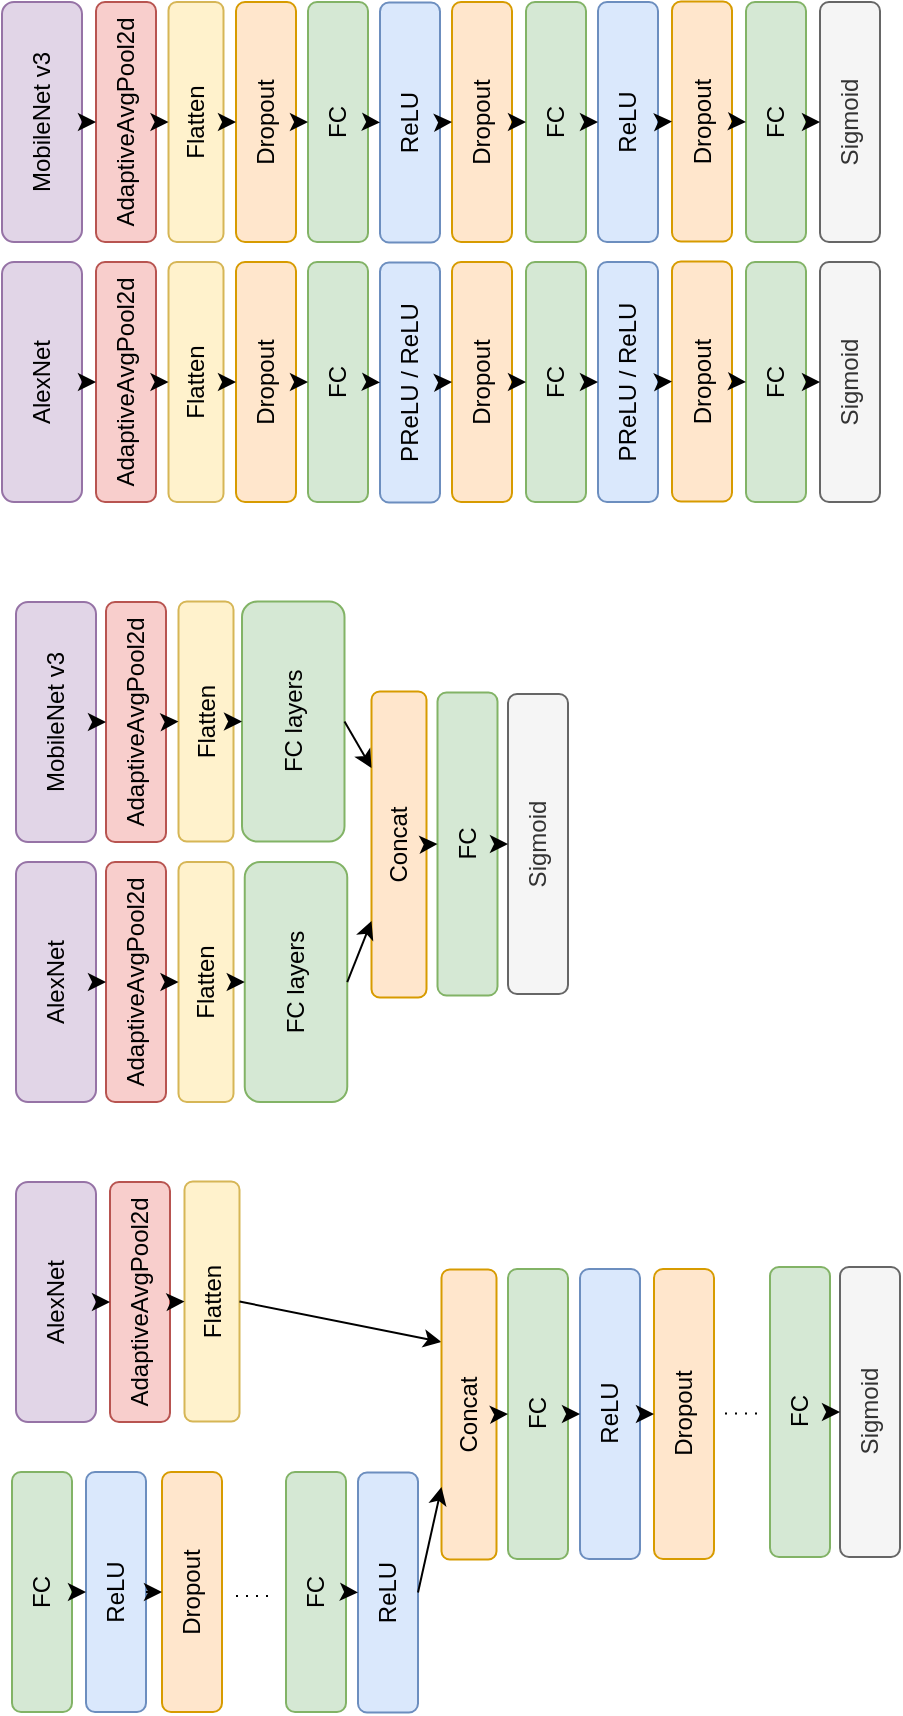<mxfile version="25.0.1">
  <diagram name="1 oldal" id="D36yo0tbsTn_moWkdzPL">
    <mxGraphModel dx="2120" dy="1240" grid="1" gridSize="10" guides="1" tooltips="1" connect="1" arrows="1" fold="1" page="1" pageScale="1" pageWidth="827" pageHeight="1169" math="0" shadow="0">
      <root>
        <mxCell id="0" />
        <mxCell id="1" parent="0" />
        <mxCell id="MkpBGzfgruyT9yCxTCWD-1" value="AlexNet" style="rounded=1;whiteSpace=wrap;html=1;rotation=-90;fillColor=#e1d5e7;strokeColor=#9673a6;" parent="1" vertex="1">
          <mxGeometry x="113" y="280" width="120" height="40" as="geometry" />
        </mxCell>
        <mxCell id="MkpBGzfgruyT9yCxTCWD-2" value="FC" style="rounded=1;whiteSpace=wrap;html=1;rotation=-90;fillColor=#d5e8d4;strokeColor=#82b366;" parent="1" vertex="1">
          <mxGeometry x="261" y="285" width="120" height="30" as="geometry" />
        </mxCell>
        <mxCell id="MkpBGzfgruyT9yCxTCWD-3" value="PReLU / ReLU" style="rounded=1;whiteSpace=wrap;html=1;rotation=-90;fillColor=#dae8fc;strokeColor=#6c8ebf;" parent="1" vertex="1">
          <mxGeometry x="297" y="285.25" width="120" height="30" as="geometry" />
        </mxCell>
        <mxCell id="MkpBGzfgruyT9yCxTCWD-4" value="Flatten" style="rounded=1;whiteSpace=wrap;html=1;rotation=-90;fillColor=#fff2cc;strokeColor=#d6b656;" parent="1" vertex="1">
          <mxGeometry x="190" y="286.25" width="120" height="27.5" as="geometry" />
        </mxCell>
        <mxCell id="MkpBGzfgruyT9yCxTCWD-5" value="FC" style="rounded=1;whiteSpace=wrap;html=1;rotation=-90;fillColor=#d5e8d4;strokeColor=#82b366;" parent="1" vertex="1">
          <mxGeometry x="370" y="285" width="120" height="30" as="geometry" />
        </mxCell>
        <mxCell id="MkpBGzfgruyT9yCxTCWD-7" value="PReLU / ReLU" style="rounded=1;whiteSpace=wrap;html=1;rotation=-90;fillColor=#dae8fc;strokeColor=#6c8ebf;" parent="1" vertex="1">
          <mxGeometry x="406" y="285" width="120" height="30" as="geometry" />
        </mxCell>
        <mxCell id="MkpBGzfgruyT9yCxTCWD-8" value="Dropout" style="rounded=1;whiteSpace=wrap;html=1;rotation=-90;fillColor=#ffe6cc;strokeColor=#d79b00;" parent="1" vertex="1">
          <mxGeometry x="225" y="285" width="120" height="30" as="geometry" />
        </mxCell>
        <mxCell id="MkpBGzfgruyT9yCxTCWD-9" value="Dropout" style="rounded=1;whiteSpace=wrap;html=1;rotation=-90;fillColor=#ffe6cc;strokeColor=#d79b00;" parent="1" vertex="1">
          <mxGeometry x="333" y="285" width="120" height="30" as="geometry" />
        </mxCell>
        <mxCell id="MkpBGzfgruyT9yCxTCWD-10" value="Dropout" style="rounded=1;whiteSpace=wrap;html=1;rotation=-90;fillColor=#ffe6cc;strokeColor=#d79b00;" parent="1" vertex="1">
          <mxGeometry x="443" y="284.75" width="120" height="30" as="geometry" />
        </mxCell>
        <mxCell id="MkpBGzfgruyT9yCxTCWD-11" value="AdaptiveAvgPool2d" style="rounded=1;whiteSpace=wrap;html=1;rotation=-90;fillColor=#f8cecc;strokeColor=#b85450;" parent="1" vertex="1">
          <mxGeometry x="155" y="285" width="120" height="30" as="geometry" />
        </mxCell>
        <mxCell id="MkpBGzfgruyT9yCxTCWD-12" value="FC" style="rounded=1;whiteSpace=wrap;html=1;rotation=-90;fillColor=#d5e8d4;strokeColor=#82b366;" parent="1" vertex="1">
          <mxGeometry x="480" y="285" width="120" height="30" as="geometry" />
        </mxCell>
        <mxCell id="MkpBGzfgruyT9yCxTCWD-13" value="" style="endArrow=classic;html=1;rounded=0;exitX=0.5;exitY=1;exitDx=0;exitDy=0;entryX=0.5;entryY=0;entryDx=0;entryDy=0;" parent="1" source="MkpBGzfgruyT9yCxTCWD-1" target="MkpBGzfgruyT9yCxTCWD-11" edge="1">
          <mxGeometry width="50" height="50" relative="1" as="geometry">
            <mxPoint x="390" y="270" as="sourcePoint" />
            <mxPoint x="440" y="220" as="targetPoint" />
          </mxGeometry>
        </mxCell>
        <mxCell id="MkpBGzfgruyT9yCxTCWD-14" value="" style="endArrow=classic;html=1;rounded=0;exitX=0.5;exitY=1;exitDx=0;exitDy=0;entryX=0.5;entryY=0;entryDx=0;entryDy=0;" parent="1" source="MkpBGzfgruyT9yCxTCWD-11" target="MkpBGzfgruyT9yCxTCWD-4" edge="1">
          <mxGeometry width="50" height="50" relative="1" as="geometry">
            <mxPoint x="390" y="270" as="sourcePoint" />
            <mxPoint x="440" y="220" as="targetPoint" />
          </mxGeometry>
        </mxCell>
        <mxCell id="MkpBGzfgruyT9yCxTCWD-15" value="" style="endArrow=classic;html=1;rounded=0;exitX=0.5;exitY=1;exitDx=0;exitDy=0;entryX=0.5;entryY=0;entryDx=0;entryDy=0;" parent="1" source="MkpBGzfgruyT9yCxTCWD-4" target="MkpBGzfgruyT9yCxTCWD-8" edge="1">
          <mxGeometry width="50" height="50" relative="1" as="geometry">
            <mxPoint x="390" y="270" as="sourcePoint" />
            <mxPoint x="440" y="220" as="targetPoint" />
          </mxGeometry>
        </mxCell>
        <mxCell id="MkpBGzfgruyT9yCxTCWD-16" value="" style="endArrow=classic;html=1;rounded=0;exitX=0.5;exitY=1;exitDx=0;exitDy=0;entryX=0.5;entryY=0;entryDx=0;entryDy=0;" parent="1" source="MkpBGzfgruyT9yCxTCWD-8" target="MkpBGzfgruyT9yCxTCWD-2" edge="1">
          <mxGeometry width="50" height="50" relative="1" as="geometry">
            <mxPoint x="390" y="270" as="sourcePoint" />
            <mxPoint x="440" y="220" as="targetPoint" />
          </mxGeometry>
        </mxCell>
        <mxCell id="MkpBGzfgruyT9yCxTCWD-17" value="" style="endArrow=classic;html=1;rounded=0;entryX=0.5;entryY=0;entryDx=0;entryDy=0;" parent="1" target="MkpBGzfgruyT9yCxTCWD-3" edge="1">
          <mxGeometry width="50" height="50" relative="1" as="geometry">
            <mxPoint x="336" y="300" as="sourcePoint" />
            <mxPoint x="440" y="220" as="targetPoint" />
          </mxGeometry>
        </mxCell>
        <mxCell id="MkpBGzfgruyT9yCxTCWD-18" value="" style="endArrow=classic;html=1;rounded=0;exitX=0.5;exitY=1;exitDx=0;exitDy=0;entryX=0.5;entryY=0;entryDx=0;entryDy=0;" parent="1" source="MkpBGzfgruyT9yCxTCWD-3" target="MkpBGzfgruyT9yCxTCWD-9" edge="1">
          <mxGeometry width="50" height="50" relative="1" as="geometry">
            <mxPoint x="400" y="250" as="sourcePoint" />
            <mxPoint x="450" y="200" as="targetPoint" />
          </mxGeometry>
        </mxCell>
        <mxCell id="MkpBGzfgruyT9yCxTCWD-19" value="" style="endArrow=classic;html=1;rounded=0;exitX=0.5;exitY=1;exitDx=0;exitDy=0;entryX=0.5;entryY=0;entryDx=0;entryDy=0;" parent="1" source="MkpBGzfgruyT9yCxTCWD-9" target="MkpBGzfgruyT9yCxTCWD-5" edge="1">
          <mxGeometry width="50" height="50" relative="1" as="geometry">
            <mxPoint x="400" y="250" as="sourcePoint" />
            <mxPoint x="450" y="200" as="targetPoint" />
          </mxGeometry>
        </mxCell>
        <mxCell id="MkpBGzfgruyT9yCxTCWD-20" value="" style="endArrow=classic;html=1;rounded=0;exitX=0.5;exitY=1;exitDx=0;exitDy=0;entryX=0.5;entryY=0;entryDx=0;entryDy=0;" parent="1" source="MkpBGzfgruyT9yCxTCWD-5" target="MkpBGzfgruyT9yCxTCWD-7" edge="1">
          <mxGeometry width="50" height="50" relative="1" as="geometry">
            <mxPoint x="400" y="250" as="sourcePoint" />
            <mxPoint x="450" y="200" as="targetPoint" />
          </mxGeometry>
        </mxCell>
        <mxCell id="MkpBGzfgruyT9yCxTCWD-21" value="" style="endArrow=classic;html=1;rounded=0;exitX=0.5;exitY=1;exitDx=0;exitDy=0;entryX=0.5;entryY=0;entryDx=0;entryDy=0;" parent="1" source="MkpBGzfgruyT9yCxTCWD-7" target="MkpBGzfgruyT9yCxTCWD-10" edge="1">
          <mxGeometry width="50" height="50" relative="1" as="geometry">
            <mxPoint x="400" y="250" as="sourcePoint" />
            <mxPoint x="450" y="200" as="targetPoint" />
          </mxGeometry>
        </mxCell>
        <mxCell id="MkpBGzfgruyT9yCxTCWD-22" value="" style="endArrow=classic;html=1;rounded=0;exitX=0.5;exitY=1;exitDx=0;exitDy=0;entryX=0.5;entryY=0;entryDx=0;entryDy=0;" parent="1" source="MkpBGzfgruyT9yCxTCWD-10" target="MkpBGzfgruyT9yCxTCWD-12" edge="1">
          <mxGeometry width="50" height="50" relative="1" as="geometry">
            <mxPoint x="400" y="250" as="sourcePoint" />
            <mxPoint x="450" y="200" as="targetPoint" />
          </mxGeometry>
        </mxCell>
        <mxCell id="MkpBGzfgruyT9yCxTCWD-23" value="Sigmoid" style="rounded=1;whiteSpace=wrap;html=1;rotation=-90;fillColor=#f5f5f5;strokeColor=#666666;fontColor=#333333;" parent="1" vertex="1">
          <mxGeometry x="517" y="285" width="120" height="30" as="geometry" />
        </mxCell>
        <mxCell id="MkpBGzfgruyT9yCxTCWD-24" value="" style="endArrow=classic;html=1;rounded=0;exitX=0.5;exitY=1;exitDx=0;exitDy=0;entryX=0.5;entryY=0;entryDx=0;entryDy=0;" parent="1" source="MkpBGzfgruyT9yCxTCWD-12" target="MkpBGzfgruyT9yCxTCWD-23" edge="1">
          <mxGeometry width="50" height="50" relative="1" as="geometry">
            <mxPoint x="340" y="230" as="sourcePoint" />
            <mxPoint x="390" y="180" as="targetPoint" />
          </mxGeometry>
        </mxCell>
        <mxCell id="MkpBGzfgruyT9yCxTCWD-25" value="MobileNet v3" style="rounded=1;whiteSpace=wrap;html=1;rotation=-90;fillColor=#e1d5e7;strokeColor=#9673a6;" parent="1" vertex="1">
          <mxGeometry x="113" y="150" width="120" height="40" as="geometry" />
        </mxCell>
        <mxCell id="MkpBGzfgruyT9yCxTCWD-26" value="FC" style="rounded=1;whiteSpace=wrap;html=1;rotation=-90;fillColor=#d5e8d4;strokeColor=#82b366;" parent="1" vertex="1">
          <mxGeometry x="261" y="155" width="120" height="30" as="geometry" />
        </mxCell>
        <mxCell id="MkpBGzfgruyT9yCxTCWD-27" value="ReLU" style="rounded=1;whiteSpace=wrap;html=1;rotation=-90;fillColor=#dae8fc;strokeColor=#6c8ebf;" parent="1" vertex="1">
          <mxGeometry x="297" y="155.25" width="120" height="30" as="geometry" />
        </mxCell>
        <mxCell id="MkpBGzfgruyT9yCxTCWD-28" value="Flatten" style="rounded=1;whiteSpace=wrap;html=1;rotation=-90;fillColor=#fff2cc;strokeColor=#d6b656;" parent="1" vertex="1">
          <mxGeometry x="190" y="156.25" width="120" height="27.5" as="geometry" />
        </mxCell>
        <mxCell id="MkpBGzfgruyT9yCxTCWD-29" value="FC" style="rounded=1;whiteSpace=wrap;html=1;rotation=-90;fillColor=#d5e8d4;strokeColor=#82b366;" parent="1" vertex="1">
          <mxGeometry x="370" y="155" width="120" height="30" as="geometry" />
        </mxCell>
        <mxCell id="MkpBGzfgruyT9yCxTCWD-30" value="ReLU" style="rounded=1;whiteSpace=wrap;html=1;rotation=-90;fillColor=#dae8fc;strokeColor=#6c8ebf;" parent="1" vertex="1">
          <mxGeometry x="406" y="155" width="120" height="30" as="geometry" />
        </mxCell>
        <mxCell id="MkpBGzfgruyT9yCxTCWD-31" value="Dropout" style="rounded=1;whiteSpace=wrap;html=1;rotation=-90;fillColor=#ffe6cc;strokeColor=#d79b00;" parent="1" vertex="1">
          <mxGeometry x="225" y="155" width="120" height="30" as="geometry" />
        </mxCell>
        <mxCell id="MkpBGzfgruyT9yCxTCWD-32" value="Dropout" style="rounded=1;whiteSpace=wrap;html=1;rotation=-90;fillColor=#ffe6cc;strokeColor=#d79b00;" parent="1" vertex="1">
          <mxGeometry x="333" y="155" width="120" height="30" as="geometry" />
        </mxCell>
        <mxCell id="MkpBGzfgruyT9yCxTCWD-33" value="Dropout" style="rounded=1;whiteSpace=wrap;html=1;rotation=-90;fillColor=#ffe6cc;strokeColor=#d79b00;" parent="1" vertex="1">
          <mxGeometry x="443" y="154.75" width="120" height="30" as="geometry" />
        </mxCell>
        <mxCell id="MkpBGzfgruyT9yCxTCWD-34" value="AdaptiveAvgPool2d" style="rounded=1;whiteSpace=wrap;html=1;rotation=-90;fillColor=#f8cecc;strokeColor=#b85450;" parent="1" vertex="1">
          <mxGeometry x="155" y="155" width="120" height="30" as="geometry" />
        </mxCell>
        <mxCell id="MkpBGzfgruyT9yCxTCWD-35" value="FC" style="rounded=1;whiteSpace=wrap;html=1;rotation=-90;fillColor=#d5e8d4;strokeColor=#82b366;" parent="1" vertex="1">
          <mxGeometry x="480" y="155" width="120" height="30" as="geometry" />
        </mxCell>
        <mxCell id="MkpBGzfgruyT9yCxTCWD-36" value="" style="endArrow=classic;html=1;rounded=0;exitX=0.5;exitY=1;exitDx=0;exitDy=0;entryX=0.5;entryY=0;entryDx=0;entryDy=0;" parent="1" source="MkpBGzfgruyT9yCxTCWD-25" target="MkpBGzfgruyT9yCxTCWD-34" edge="1">
          <mxGeometry width="50" height="50" relative="1" as="geometry">
            <mxPoint x="390" y="140" as="sourcePoint" />
            <mxPoint x="440" y="90" as="targetPoint" />
          </mxGeometry>
        </mxCell>
        <mxCell id="MkpBGzfgruyT9yCxTCWD-37" value="" style="endArrow=classic;html=1;rounded=0;exitX=0.5;exitY=1;exitDx=0;exitDy=0;entryX=0.5;entryY=0;entryDx=0;entryDy=0;" parent="1" source="MkpBGzfgruyT9yCxTCWD-34" target="MkpBGzfgruyT9yCxTCWD-28" edge="1">
          <mxGeometry width="50" height="50" relative="1" as="geometry">
            <mxPoint x="390" y="140" as="sourcePoint" />
            <mxPoint x="440" y="90" as="targetPoint" />
          </mxGeometry>
        </mxCell>
        <mxCell id="MkpBGzfgruyT9yCxTCWD-38" value="" style="endArrow=classic;html=1;rounded=0;exitX=0.5;exitY=1;exitDx=0;exitDy=0;entryX=0.5;entryY=0;entryDx=0;entryDy=0;" parent="1" source="MkpBGzfgruyT9yCxTCWD-28" target="MkpBGzfgruyT9yCxTCWD-31" edge="1">
          <mxGeometry width="50" height="50" relative="1" as="geometry">
            <mxPoint x="390" y="140" as="sourcePoint" />
            <mxPoint x="440" y="90" as="targetPoint" />
          </mxGeometry>
        </mxCell>
        <mxCell id="MkpBGzfgruyT9yCxTCWD-39" value="" style="endArrow=classic;html=1;rounded=0;exitX=0.5;exitY=1;exitDx=0;exitDy=0;entryX=0.5;entryY=0;entryDx=0;entryDy=0;" parent="1" source="MkpBGzfgruyT9yCxTCWD-31" target="MkpBGzfgruyT9yCxTCWD-26" edge="1">
          <mxGeometry width="50" height="50" relative="1" as="geometry">
            <mxPoint x="390" y="140" as="sourcePoint" />
            <mxPoint x="440" y="90" as="targetPoint" />
          </mxGeometry>
        </mxCell>
        <mxCell id="MkpBGzfgruyT9yCxTCWD-40" value="" style="endArrow=classic;html=1;rounded=0;entryX=0.5;entryY=0;entryDx=0;entryDy=0;" parent="1" target="MkpBGzfgruyT9yCxTCWD-27" edge="1">
          <mxGeometry width="50" height="50" relative="1" as="geometry">
            <mxPoint x="336" y="170" as="sourcePoint" />
            <mxPoint x="440" y="90" as="targetPoint" />
          </mxGeometry>
        </mxCell>
        <mxCell id="MkpBGzfgruyT9yCxTCWD-41" value="" style="endArrow=classic;html=1;rounded=0;exitX=0.5;exitY=1;exitDx=0;exitDy=0;entryX=0.5;entryY=0;entryDx=0;entryDy=0;" parent="1" source="MkpBGzfgruyT9yCxTCWD-27" target="MkpBGzfgruyT9yCxTCWD-32" edge="1">
          <mxGeometry width="50" height="50" relative="1" as="geometry">
            <mxPoint x="400" y="120" as="sourcePoint" />
            <mxPoint x="450" y="70" as="targetPoint" />
          </mxGeometry>
        </mxCell>
        <mxCell id="MkpBGzfgruyT9yCxTCWD-42" value="" style="endArrow=classic;html=1;rounded=0;exitX=0.5;exitY=1;exitDx=0;exitDy=0;entryX=0.5;entryY=0;entryDx=0;entryDy=0;" parent="1" source="MkpBGzfgruyT9yCxTCWD-32" target="MkpBGzfgruyT9yCxTCWD-29" edge="1">
          <mxGeometry width="50" height="50" relative="1" as="geometry">
            <mxPoint x="400" y="120" as="sourcePoint" />
            <mxPoint x="450" y="70" as="targetPoint" />
          </mxGeometry>
        </mxCell>
        <mxCell id="MkpBGzfgruyT9yCxTCWD-43" value="" style="endArrow=classic;html=1;rounded=0;exitX=0.5;exitY=1;exitDx=0;exitDy=0;entryX=0.5;entryY=0;entryDx=0;entryDy=0;" parent="1" source="MkpBGzfgruyT9yCxTCWD-29" target="MkpBGzfgruyT9yCxTCWD-30" edge="1">
          <mxGeometry width="50" height="50" relative="1" as="geometry">
            <mxPoint x="400" y="120" as="sourcePoint" />
            <mxPoint x="450" y="70" as="targetPoint" />
          </mxGeometry>
        </mxCell>
        <mxCell id="MkpBGzfgruyT9yCxTCWD-44" value="" style="endArrow=classic;html=1;rounded=0;exitX=0.5;exitY=1;exitDx=0;exitDy=0;entryX=0.5;entryY=0;entryDx=0;entryDy=0;" parent="1" source="MkpBGzfgruyT9yCxTCWD-30" target="MkpBGzfgruyT9yCxTCWD-33" edge="1">
          <mxGeometry width="50" height="50" relative="1" as="geometry">
            <mxPoint x="400" y="120" as="sourcePoint" />
            <mxPoint x="450" y="70" as="targetPoint" />
          </mxGeometry>
        </mxCell>
        <mxCell id="MkpBGzfgruyT9yCxTCWD-45" value="" style="endArrow=classic;html=1;rounded=0;exitX=0.5;exitY=1;exitDx=0;exitDy=0;entryX=0.5;entryY=0;entryDx=0;entryDy=0;" parent="1" source="MkpBGzfgruyT9yCxTCWD-33" target="MkpBGzfgruyT9yCxTCWD-35" edge="1">
          <mxGeometry width="50" height="50" relative="1" as="geometry">
            <mxPoint x="400" y="120" as="sourcePoint" />
            <mxPoint x="450" y="70" as="targetPoint" />
          </mxGeometry>
        </mxCell>
        <mxCell id="MkpBGzfgruyT9yCxTCWD-46" value="Sigmoid" style="rounded=1;whiteSpace=wrap;html=1;rotation=-90;fillColor=#f5f5f5;strokeColor=#666666;fontColor=#333333;" parent="1" vertex="1">
          <mxGeometry x="517" y="155" width="120" height="30" as="geometry" />
        </mxCell>
        <mxCell id="MkpBGzfgruyT9yCxTCWD-47" value="" style="endArrow=classic;html=1;rounded=0;exitX=0.5;exitY=1;exitDx=0;exitDy=0;entryX=0.5;entryY=0;entryDx=0;entryDy=0;" parent="1" source="MkpBGzfgruyT9yCxTCWD-35" target="MkpBGzfgruyT9yCxTCWD-46" edge="1">
          <mxGeometry width="50" height="50" relative="1" as="geometry">
            <mxPoint x="340" y="100" as="sourcePoint" />
            <mxPoint x="390" y="50" as="targetPoint" />
          </mxGeometry>
        </mxCell>
        <mxCell id="MkpBGzfgruyT9yCxTCWD-48" value="AlexNet" style="rounded=1;whiteSpace=wrap;html=1;rotation=-90;fillColor=#e1d5e7;strokeColor=#9673a6;" parent="1" vertex="1">
          <mxGeometry x="120" y="580" width="120" height="40" as="geometry" />
        </mxCell>
        <mxCell id="MkpBGzfgruyT9yCxTCWD-49" value="MobileNet v3" style="rounded=1;whiteSpace=wrap;html=1;rotation=-90;fillColor=#e1d5e7;strokeColor=#9673a6;" parent="1" vertex="1">
          <mxGeometry x="120" y="450" width="120" height="40" as="geometry" />
        </mxCell>
        <mxCell id="MkpBGzfgruyT9yCxTCWD-50" value="FC layers" style="rounded=1;whiteSpace=wrap;html=1;rotation=-90;fillColor=#d5e8d4;strokeColor=#82b366;" parent="1" vertex="1">
          <mxGeometry x="238.63" y="444.13" width="120" height="51.25" as="geometry" />
        </mxCell>
        <mxCell id="MkpBGzfgruyT9yCxTCWD-52" value="AdaptiveAvgPool2d" style="rounded=1;whiteSpace=wrap;html=1;rotation=-90;fillColor=#f8cecc;strokeColor=#b85450;" parent="1" vertex="1">
          <mxGeometry x="160" y="585" width="120" height="30" as="geometry" />
        </mxCell>
        <mxCell id="MkpBGzfgruyT9yCxTCWD-53" value="AdaptiveAvgPool2d" style="rounded=1;whiteSpace=wrap;html=1;rotation=-90;fillColor=#f8cecc;strokeColor=#b85450;" parent="1" vertex="1">
          <mxGeometry x="160" y="455" width="120" height="30" as="geometry" />
        </mxCell>
        <mxCell id="MkpBGzfgruyT9yCxTCWD-54" value="Flatten" style="rounded=1;whiteSpace=wrap;html=1;rotation=-90;fillColor=#fff2cc;strokeColor=#d6b656;" parent="1" vertex="1">
          <mxGeometry x="195" y="456" width="120" height="27.5" as="geometry" />
        </mxCell>
        <mxCell id="MkpBGzfgruyT9yCxTCWD-55" value="Flatten" style="rounded=1;whiteSpace=wrap;html=1;rotation=-90;fillColor=#fff2cc;strokeColor=#d6b656;" parent="1" vertex="1">
          <mxGeometry x="195" y="586.25" width="120" height="27.5" as="geometry" />
        </mxCell>
        <mxCell id="MkpBGzfgruyT9yCxTCWD-56" value="FC layers" style="rounded=1;whiteSpace=wrap;html=1;rotation=-90;fillColor=#d5e8d4;strokeColor=#82b366;" parent="1" vertex="1">
          <mxGeometry x="240" y="574.38" width="120" height="51.25" as="geometry" />
        </mxCell>
        <mxCell id="MkpBGzfgruyT9yCxTCWD-57" value="Concat" style="rounded=1;whiteSpace=wrap;html=1;rotation=-90;fillColor=#ffe6cc;strokeColor=#d79b00;" parent="1" vertex="1">
          <mxGeometry x="275" y="517.5" width="153" height="27.5" as="geometry" />
        </mxCell>
        <mxCell id="MkpBGzfgruyT9yCxTCWD-58" value="FC" style="rounded=1;whiteSpace=wrap;html=1;rotation=-90;fillColor=#d5e8d4;strokeColor=#82b366;" parent="1" vertex="1">
          <mxGeometry x="310" y="516" width="151.5" height="30" as="geometry" />
        </mxCell>
        <mxCell id="MkpBGzfgruyT9yCxTCWD-59" value="Sigmoid" style="rounded=1;whiteSpace=wrap;html=1;rotation=-90;fillColor=#f5f5f5;strokeColor=#666666;fontColor=#333333;" parent="1" vertex="1">
          <mxGeometry x="346" y="516" width="150" height="30" as="geometry" />
        </mxCell>
        <mxCell id="MkpBGzfgruyT9yCxTCWD-60" value="" style="endArrow=classic;html=1;rounded=0;exitX=0.5;exitY=1;exitDx=0;exitDy=0;entryX=0.5;entryY=0;entryDx=0;entryDy=0;" parent="1" source="MkpBGzfgruyT9yCxTCWD-49" target="MkpBGzfgruyT9yCxTCWD-53" edge="1">
          <mxGeometry width="50" height="50" relative="1" as="geometry">
            <mxPoint x="340" y="510" as="sourcePoint" />
            <mxPoint x="210" y="470" as="targetPoint" />
          </mxGeometry>
        </mxCell>
        <mxCell id="MkpBGzfgruyT9yCxTCWD-61" value="" style="endArrow=classic;html=1;rounded=0;exitX=0.5;exitY=1;exitDx=0;exitDy=0;entryX=0.5;entryY=0;entryDx=0;entryDy=0;" parent="1" source="MkpBGzfgruyT9yCxTCWD-53" target="MkpBGzfgruyT9yCxTCWD-54" edge="1">
          <mxGeometry width="50" height="50" relative="1" as="geometry">
            <mxPoint x="340" y="510" as="sourcePoint" />
            <mxPoint x="240" y="470" as="targetPoint" />
          </mxGeometry>
        </mxCell>
        <mxCell id="MkpBGzfgruyT9yCxTCWD-63" value="" style="endArrow=classic;html=1;rounded=0;exitX=0.5;exitY=1;exitDx=0;exitDy=0;entryX=0.5;entryY=0;entryDx=0;entryDy=0;" parent="1" source="MkpBGzfgruyT9yCxTCWD-54" target="MkpBGzfgruyT9yCxTCWD-50" edge="1">
          <mxGeometry width="50" height="50" relative="1" as="geometry">
            <mxPoint x="290" y="470" as="sourcePoint" />
            <mxPoint x="340" y="420" as="targetPoint" />
          </mxGeometry>
        </mxCell>
        <mxCell id="MkpBGzfgruyT9yCxTCWD-64" value="" style="endArrow=classic;html=1;rounded=0;exitX=0.5;exitY=1;exitDx=0;exitDy=0;entryX=0.5;entryY=0;entryDx=0;entryDy=0;" parent="1" source="MkpBGzfgruyT9yCxTCWD-48" target="MkpBGzfgruyT9yCxTCWD-52" edge="1">
          <mxGeometry width="50" height="50" relative="1" as="geometry">
            <mxPoint x="230" y="550" as="sourcePoint" />
            <mxPoint x="280" y="500" as="targetPoint" />
          </mxGeometry>
        </mxCell>
        <mxCell id="MkpBGzfgruyT9yCxTCWD-65" value="" style="endArrow=classic;html=1;rounded=0;exitX=0.5;exitY=1;exitDx=0;exitDy=0;entryX=0.5;entryY=0;entryDx=0;entryDy=0;" parent="1" source="MkpBGzfgruyT9yCxTCWD-52" target="MkpBGzfgruyT9yCxTCWD-55" edge="1">
          <mxGeometry width="50" height="50" relative="1" as="geometry">
            <mxPoint x="230" y="600" as="sourcePoint" />
            <mxPoint x="280" y="550" as="targetPoint" />
          </mxGeometry>
        </mxCell>
        <mxCell id="MkpBGzfgruyT9yCxTCWD-66" value="" style="endArrow=classic;html=1;rounded=0;exitX=0.5;exitY=1;exitDx=0;exitDy=0;entryX=0.5;entryY=0;entryDx=0;entryDy=0;" parent="1" source="MkpBGzfgruyT9yCxTCWD-55" target="MkpBGzfgruyT9yCxTCWD-56" edge="1">
          <mxGeometry width="50" height="50" relative="1" as="geometry">
            <mxPoint x="230" y="600" as="sourcePoint" />
            <mxPoint x="280" y="550" as="targetPoint" />
          </mxGeometry>
        </mxCell>
        <mxCell id="MkpBGzfgruyT9yCxTCWD-67" value="" style="endArrow=classic;html=1;rounded=0;exitX=0.5;exitY=1;exitDx=0;exitDy=0;entryX=0.75;entryY=0;entryDx=0;entryDy=0;" parent="1" source="MkpBGzfgruyT9yCxTCWD-50" target="MkpBGzfgruyT9yCxTCWD-57" edge="1">
          <mxGeometry width="50" height="50" relative="1" as="geometry">
            <mxPoint x="260" y="560" as="sourcePoint" />
            <mxPoint x="310" y="510" as="targetPoint" />
          </mxGeometry>
        </mxCell>
        <mxCell id="MkpBGzfgruyT9yCxTCWD-68" value="" style="endArrow=classic;html=1;rounded=0;exitX=0.5;exitY=1;exitDx=0;exitDy=0;entryX=0.25;entryY=0;entryDx=0;entryDy=0;" parent="1" source="MkpBGzfgruyT9yCxTCWD-56" target="MkpBGzfgruyT9yCxTCWD-57" edge="1">
          <mxGeometry width="50" height="50" relative="1" as="geometry">
            <mxPoint x="260" y="560" as="sourcePoint" />
            <mxPoint x="310" y="510" as="targetPoint" />
          </mxGeometry>
        </mxCell>
        <mxCell id="MkpBGzfgruyT9yCxTCWD-69" value="" style="endArrow=classic;html=1;rounded=0;exitX=0.5;exitY=1;exitDx=0;exitDy=0;entryX=0.5;entryY=0;entryDx=0;entryDy=0;" parent="1" source="MkpBGzfgruyT9yCxTCWD-57" target="MkpBGzfgruyT9yCxTCWD-58" edge="1">
          <mxGeometry width="50" height="50" relative="1" as="geometry">
            <mxPoint x="260" y="560" as="sourcePoint" />
            <mxPoint x="310" y="510" as="targetPoint" />
          </mxGeometry>
        </mxCell>
        <mxCell id="MkpBGzfgruyT9yCxTCWD-70" value="" style="endArrow=classic;html=1;rounded=0;exitX=0.5;exitY=1;exitDx=0;exitDy=0;entryX=0.5;entryY=0;entryDx=0;entryDy=0;" parent="1" source="MkpBGzfgruyT9yCxTCWD-58" target="MkpBGzfgruyT9yCxTCWD-59" edge="1">
          <mxGeometry width="50" height="50" relative="1" as="geometry">
            <mxPoint x="290" y="560" as="sourcePoint" />
            <mxPoint x="340" y="510" as="targetPoint" />
          </mxGeometry>
        </mxCell>
        <mxCell id="ZaJjsfLjDe_gf9_zZaDw-1" value="AlexNet" style="rounded=1;whiteSpace=wrap;html=1;rotation=-90;fillColor=#e1d5e7;strokeColor=#9673a6;" vertex="1" parent="1">
          <mxGeometry x="120" y="740" width="120" height="40" as="geometry" />
        </mxCell>
        <mxCell id="ZaJjsfLjDe_gf9_zZaDw-2" value="AdaptiveAvgPool2d" style="rounded=1;whiteSpace=wrap;html=1;rotation=-90;fillColor=#f8cecc;strokeColor=#b85450;" vertex="1" parent="1">
          <mxGeometry x="162" y="745" width="120" height="30" as="geometry" />
        </mxCell>
        <mxCell id="ZaJjsfLjDe_gf9_zZaDw-3" value="Flatten" style="rounded=1;whiteSpace=wrap;html=1;rotation=-90;fillColor=#fff2cc;strokeColor=#d6b656;" vertex="1" parent="1">
          <mxGeometry x="198" y="746" width="120" height="27.5" as="geometry" />
        </mxCell>
        <mxCell id="ZaJjsfLjDe_gf9_zZaDw-4" value="FC" style="rounded=1;whiteSpace=wrap;html=1;rotation=-90;fillColor=#d5e8d4;strokeColor=#82b366;" vertex="1" parent="1">
          <mxGeometry x="113" y="890" width="120" height="30" as="geometry" />
        </mxCell>
        <mxCell id="ZaJjsfLjDe_gf9_zZaDw-5" value="ReLU" style="rounded=1;whiteSpace=wrap;html=1;rotation=-90;fillColor=#dae8fc;strokeColor=#6c8ebf;" vertex="1" parent="1">
          <mxGeometry x="150" y="890" width="120" height="30" as="geometry" />
        </mxCell>
        <mxCell id="ZaJjsfLjDe_gf9_zZaDw-6" value="Dropout" style="rounded=1;whiteSpace=wrap;html=1;rotation=-90;fillColor=#ffe6cc;strokeColor=#d79b00;" vertex="1" parent="1">
          <mxGeometry x="188" y="890" width="120" height="30" as="geometry" />
        </mxCell>
        <mxCell id="ZaJjsfLjDe_gf9_zZaDw-9" value="FC" style="rounded=1;whiteSpace=wrap;html=1;rotation=-90;fillColor=#d5e8d4;strokeColor=#82b366;" vertex="1" parent="1">
          <mxGeometry x="348.5" y="801" width="145" height="30" as="geometry" />
        </mxCell>
        <mxCell id="ZaJjsfLjDe_gf9_zZaDw-10" value="ReLU" style="rounded=1;whiteSpace=wrap;html=1;rotation=-90;fillColor=#dae8fc;strokeColor=#6c8ebf;" vertex="1" parent="1">
          <mxGeometry x="384.5" y="801" width="145" height="30" as="geometry" />
        </mxCell>
        <mxCell id="ZaJjsfLjDe_gf9_zZaDw-11" value="Dropout" style="rounded=1;whiteSpace=wrap;html=1;rotation=-90;fillColor=#ffe6cc;strokeColor=#d79b00;" vertex="1" parent="1">
          <mxGeometry x="421.5" y="801" width="145" height="30" as="geometry" />
        </mxCell>
        <mxCell id="ZaJjsfLjDe_gf9_zZaDw-12" value="FC" style="rounded=1;whiteSpace=wrap;html=1;rotation=-90;fillColor=#d5e8d4;strokeColor=#82b366;" vertex="1" parent="1">
          <mxGeometry x="250" y="890" width="120" height="30" as="geometry" />
        </mxCell>
        <mxCell id="ZaJjsfLjDe_gf9_zZaDw-13" value="ReLU" style="rounded=1;whiteSpace=wrap;html=1;rotation=-90;fillColor=#dae8fc;strokeColor=#6c8ebf;" vertex="1" parent="1">
          <mxGeometry x="286" y="890.25" width="120" height="30" as="geometry" />
        </mxCell>
        <mxCell id="ZaJjsfLjDe_gf9_zZaDw-20" value="Sigmoid" style="rounded=1;whiteSpace=wrap;html=1;rotation=-90;fillColor=#f5f5f5;strokeColor=#666666;fontColor=#333333;" vertex="1" parent="1">
          <mxGeometry x="514.5" y="800" width="145" height="30" as="geometry" />
        </mxCell>
        <mxCell id="ZaJjsfLjDe_gf9_zZaDw-21" value="" style="endArrow=none;dashed=1;html=1;rounded=0;dashPattern=1 4;" edge="1" parent="1">
          <mxGeometry width="50" height="50" relative="1" as="geometry">
            <mxPoint x="270" y="907" as="sourcePoint" />
            <mxPoint x="290" y="907" as="targetPoint" />
          </mxGeometry>
        </mxCell>
        <mxCell id="ZaJjsfLjDe_gf9_zZaDw-22" value="" style="endArrow=none;dashed=1;html=1;rounded=0;dashPattern=1 4;" edge="1" parent="1">
          <mxGeometry width="50" height="50" relative="1" as="geometry">
            <mxPoint x="514.5" y="815.75" as="sourcePoint" />
            <mxPoint x="533.5" y="815.75" as="targetPoint" />
            <Array as="points" />
          </mxGeometry>
        </mxCell>
        <mxCell id="ZaJjsfLjDe_gf9_zZaDw-23" value="FC" style="rounded=1;whiteSpace=wrap;html=1;rotation=-90;fillColor=#d5e8d4;strokeColor=#82b366;" vertex="1" parent="1">
          <mxGeometry x="479.5" y="800" width="145" height="30" as="geometry" />
        </mxCell>
        <mxCell id="ZaJjsfLjDe_gf9_zZaDw-26" value="" style="endArrow=classic;html=1;rounded=0;exitX=0.5;exitY=1;exitDx=0;exitDy=0;entryX=0.5;entryY=0;entryDx=0;entryDy=0;" edge="1" parent="1" source="ZaJjsfLjDe_gf9_zZaDw-1" target="ZaJjsfLjDe_gf9_zZaDw-2">
          <mxGeometry width="50" height="50" relative="1" as="geometry">
            <mxPoint x="450" y="820" as="sourcePoint" />
            <mxPoint x="500" y="770" as="targetPoint" />
          </mxGeometry>
        </mxCell>
        <mxCell id="ZaJjsfLjDe_gf9_zZaDw-27" value="" style="endArrow=classic;html=1;rounded=0;exitX=0.5;exitY=1;exitDx=0;exitDy=0;entryX=0.5;entryY=0;entryDx=0;entryDy=0;" edge="1" parent="1" source="ZaJjsfLjDe_gf9_zZaDw-2" target="ZaJjsfLjDe_gf9_zZaDw-3">
          <mxGeometry width="50" height="50" relative="1" as="geometry">
            <mxPoint x="400" y="790" as="sourcePoint" />
            <mxPoint x="450" y="740" as="targetPoint" />
          </mxGeometry>
        </mxCell>
        <mxCell id="ZaJjsfLjDe_gf9_zZaDw-28" value="" style="endArrow=classic;html=1;rounded=0;exitX=0.5;exitY=1;exitDx=0;exitDy=0;entryX=0.5;entryY=0;entryDx=0;entryDy=0;" edge="1" parent="1" source="ZaJjsfLjDe_gf9_zZaDw-4" target="ZaJjsfLjDe_gf9_zZaDw-5">
          <mxGeometry width="50" height="50" relative="1" as="geometry">
            <mxPoint x="400" y="790" as="sourcePoint" />
            <mxPoint x="450" y="740" as="targetPoint" />
          </mxGeometry>
        </mxCell>
        <mxCell id="ZaJjsfLjDe_gf9_zZaDw-29" value="" style="endArrow=classic;html=1;rounded=0;exitX=0.5;exitY=1;exitDx=0;exitDy=0;entryX=0.5;entryY=0;entryDx=0;entryDy=0;" edge="1" parent="1" source="ZaJjsfLjDe_gf9_zZaDw-5" target="ZaJjsfLjDe_gf9_zZaDw-6">
          <mxGeometry width="50" height="50" relative="1" as="geometry">
            <mxPoint x="400" y="790" as="sourcePoint" />
            <mxPoint x="450" y="740" as="targetPoint" />
          </mxGeometry>
        </mxCell>
        <mxCell id="ZaJjsfLjDe_gf9_zZaDw-30" value="" style="endArrow=classic;html=1;rounded=0;exitX=0.5;exitY=1;exitDx=0;exitDy=0;entryX=0.5;entryY=0;entryDx=0;entryDy=0;" edge="1" parent="1" source="ZaJjsfLjDe_gf9_zZaDw-12" target="ZaJjsfLjDe_gf9_zZaDw-13">
          <mxGeometry width="50" height="50" relative="1" as="geometry">
            <mxPoint x="400" y="790" as="sourcePoint" />
            <mxPoint x="450" y="740" as="targetPoint" />
          </mxGeometry>
        </mxCell>
        <mxCell id="ZaJjsfLjDe_gf9_zZaDw-31" value="" style="endArrow=classic;html=1;rounded=0;exitX=0.5;exitY=1;exitDx=0;exitDy=0;entryX=0.75;entryY=0;entryDx=0;entryDy=0;" edge="1" parent="1" source="ZaJjsfLjDe_gf9_zZaDw-3" target="ZaJjsfLjDe_gf9_zZaDw-35">
          <mxGeometry width="50" height="50" relative="1" as="geometry">
            <mxPoint x="400" y="790" as="sourcePoint" />
            <mxPoint x="450" y="740" as="targetPoint" />
          </mxGeometry>
        </mxCell>
        <mxCell id="ZaJjsfLjDe_gf9_zZaDw-35" value="Concat" style="rounded=1;whiteSpace=wrap;html=1;rotation=-90;fillColor=#ffe6cc;strokeColor=#d79b00;" vertex="1" parent="1">
          <mxGeometry x="314" y="802.5" width="145" height="27.5" as="geometry" />
        </mxCell>
        <mxCell id="ZaJjsfLjDe_gf9_zZaDw-33" value="" style="endArrow=classic;html=1;rounded=0;exitX=0.5;exitY=1;exitDx=0;exitDy=0;entryX=0.25;entryY=0;entryDx=0;entryDy=0;" edge="1" parent="1" source="ZaJjsfLjDe_gf9_zZaDw-13" target="ZaJjsfLjDe_gf9_zZaDw-35">
          <mxGeometry width="50" height="50" relative="1" as="geometry">
            <mxPoint x="400" y="790" as="sourcePoint" />
            <mxPoint x="420" y="950" as="targetPoint" />
          </mxGeometry>
        </mxCell>
        <mxCell id="ZaJjsfLjDe_gf9_zZaDw-36" value="" style="endArrow=classic;html=1;rounded=0;exitX=0.5;exitY=1;exitDx=0;exitDy=0;entryX=0.5;entryY=0;entryDx=0;entryDy=0;" edge="1" parent="1" source="ZaJjsfLjDe_gf9_zZaDw-35" target="ZaJjsfLjDe_gf9_zZaDw-9">
          <mxGeometry width="50" height="50" relative="1" as="geometry">
            <mxPoint x="410" y="870" as="sourcePoint" />
            <mxPoint x="460" y="820" as="targetPoint" />
          </mxGeometry>
        </mxCell>
        <mxCell id="ZaJjsfLjDe_gf9_zZaDw-37" value="" style="endArrow=classic;html=1;rounded=0;exitX=0.5;exitY=1;exitDx=0;exitDy=0;entryX=0.5;entryY=0;entryDx=0;entryDy=0;" edge="1" parent="1" source="ZaJjsfLjDe_gf9_zZaDw-9" target="ZaJjsfLjDe_gf9_zZaDw-10">
          <mxGeometry width="50" height="50" relative="1" as="geometry">
            <mxPoint x="410" y="870" as="sourcePoint" />
            <mxPoint x="460" y="820" as="targetPoint" />
          </mxGeometry>
        </mxCell>
        <mxCell id="ZaJjsfLjDe_gf9_zZaDw-38" value="" style="endArrow=classic;html=1;rounded=0;exitX=0.5;exitY=1;exitDx=0;exitDy=0;entryX=0.5;entryY=0;entryDx=0;entryDy=0;" edge="1" parent="1" source="ZaJjsfLjDe_gf9_zZaDw-10" target="ZaJjsfLjDe_gf9_zZaDw-11">
          <mxGeometry width="50" height="50" relative="1" as="geometry">
            <mxPoint x="410" y="870" as="sourcePoint" />
            <mxPoint x="460" y="820" as="targetPoint" />
          </mxGeometry>
        </mxCell>
        <mxCell id="ZaJjsfLjDe_gf9_zZaDw-39" value="" style="endArrow=classic;html=1;rounded=0;exitX=0.5;exitY=1;exitDx=0;exitDy=0;entryX=0.5;entryY=0;entryDx=0;entryDy=0;" edge="1" parent="1" source="ZaJjsfLjDe_gf9_zZaDw-23" target="ZaJjsfLjDe_gf9_zZaDw-20">
          <mxGeometry width="50" height="50" relative="1" as="geometry">
            <mxPoint x="410" y="870" as="sourcePoint" />
            <mxPoint x="460" y="820" as="targetPoint" />
          </mxGeometry>
        </mxCell>
      </root>
    </mxGraphModel>
  </diagram>
</mxfile>
